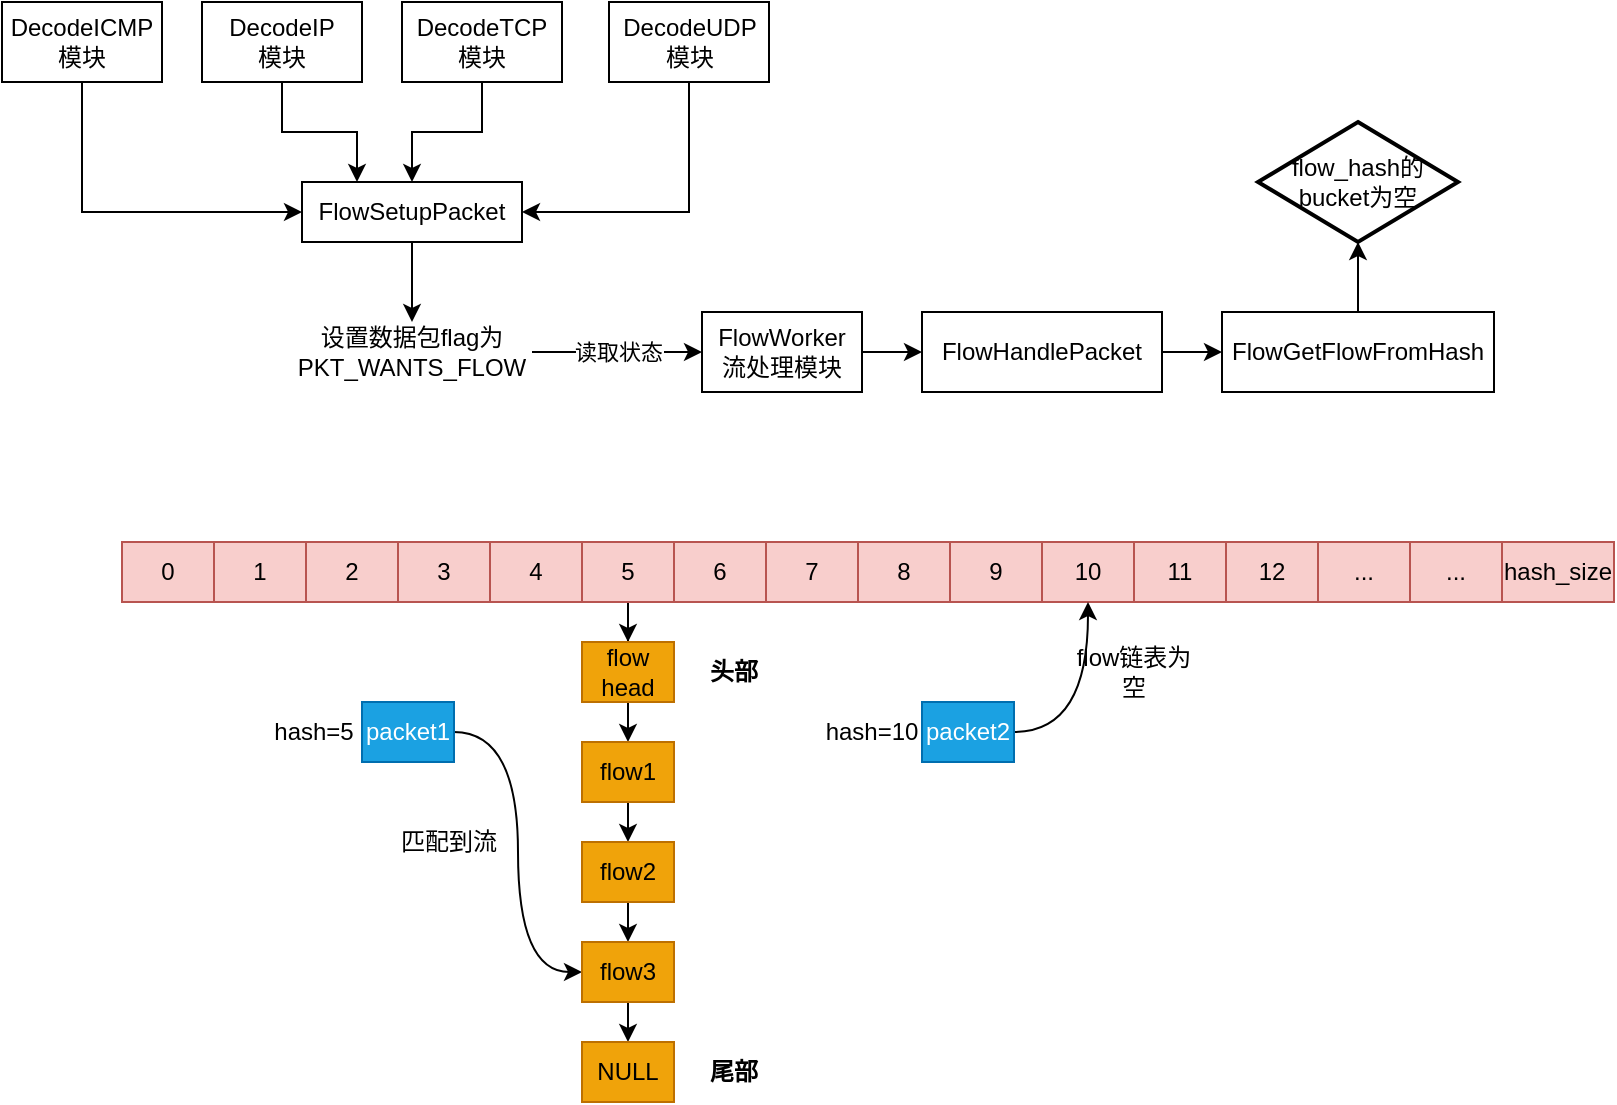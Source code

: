 <mxfile version="19.0.3" type="device"><diagram id="WUxzfDFSMqVaj2RLjJZc" name="第 1 页"><mxGraphModel dx="868" dy="553" grid="1" gridSize="10" guides="1" tooltips="1" connect="1" arrows="1" fold="1" page="1" pageScale="1" pageWidth="827" pageHeight="1169" math="0" shadow="0"><root><mxCell id="0"/><mxCell id="1" parent="0"/><mxCell id="Ludl4_b_G2u9jFd84prc-8" style="edgeStyle=orthogonalEdgeStyle;rounded=0;orthogonalLoop=1;jettySize=auto;html=1;exitX=0.5;exitY=1;exitDx=0;exitDy=0;entryX=0;entryY=0.5;entryDx=0;entryDy=0;" parent="1" source="Ludl4_b_G2u9jFd84prc-1" target="Ludl4_b_G2u9jFd84prc-6" edge="1"><mxGeometry relative="1" as="geometry"/></mxCell><mxCell id="Ludl4_b_G2u9jFd84prc-1" value="DecodeICMP&lt;br&gt;模块" style="rounded=0;whiteSpace=wrap;html=1;fillColor=none;" parent="1" vertex="1"><mxGeometry x="4" y="120" width="80" height="40" as="geometry"/></mxCell><mxCell id="Ludl4_b_G2u9jFd84prc-9" style="edgeStyle=orthogonalEdgeStyle;rounded=0;orthogonalLoop=1;jettySize=auto;html=1;exitX=0.5;exitY=1;exitDx=0;exitDy=0;entryX=0.25;entryY=0;entryDx=0;entryDy=0;" parent="1" source="Ludl4_b_G2u9jFd84prc-2" target="Ludl4_b_G2u9jFd84prc-6" edge="1"><mxGeometry relative="1" as="geometry"/></mxCell><mxCell id="Ludl4_b_G2u9jFd84prc-2" value="DecodeIP&lt;br&gt;模块" style="rounded=0;whiteSpace=wrap;html=1;fillColor=none;" parent="1" vertex="1"><mxGeometry x="104" y="120" width="80" height="40" as="geometry"/></mxCell><mxCell id="Ludl4_b_G2u9jFd84prc-11" style="edgeStyle=orthogonalEdgeStyle;rounded=0;orthogonalLoop=1;jettySize=auto;html=1;exitX=0.5;exitY=1;exitDx=0;exitDy=0;entryX=1;entryY=0.5;entryDx=0;entryDy=0;" parent="1" source="Ludl4_b_G2u9jFd84prc-3" target="Ludl4_b_G2u9jFd84prc-6" edge="1"><mxGeometry relative="1" as="geometry"/></mxCell><mxCell id="Ludl4_b_G2u9jFd84prc-3" value="DecodeUDP&lt;br&gt;模块" style="rounded=0;whiteSpace=wrap;html=1;fillColor=none;" parent="1" vertex="1"><mxGeometry x="307.5" y="120" width="80" height="40" as="geometry"/></mxCell><mxCell id="Ludl4_b_G2u9jFd84prc-10" style="edgeStyle=orthogonalEdgeStyle;rounded=0;orthogonalLoop=1;jettySize=auto;html=1;exitX=0.5;exitY=1;exitDx=0;exitDy=0;entryX=0.5;entryY=0;entryDx=0;entryDy=0;" parent="1" source="Ludl4_b_G2u9jFd84prc-4" target="Ludl4_b_G2u9jFd84prc-6" edge="1"><mxGeometry relative="1" as="geometry"/></mxCell><mxCell id="Ludl4_b_G2u9jFd84prc-4" value="DecodeTCP&lt;br&gt;模块" style="rounded=0;whiteSpace=wrap;html=1;fillColor=none;" parent="1" vertex="1"><mxGeometry x="204" y="120" width="80" height="40" as="geometry"/></mxCell><mxCell id="Ludl4_b_G2u9jFd84prc-14" style="edgeStyle=orthogonalEdgeStyle;rounded=0;orthogonalLoop=1;jettySize=auto;html=1;exitX=0.5;exitY=1;exitDx=0;exitDy=0;" parent="1" source="Ludl4_b_G2u9jFd84prc-6" target="Ludl4_b_G2u9jFd84prc-13" edge="1"><mxGeometry relative="1" as="geometry"/></mxCell><mxCell id="Ludl4_b_G2u9jFd84prc-6" value="&lt;span style=&quot;text-align: left;&quot;&gt;FlowSetupPacket&lt;/span&gt;" style="rounded=0;whiteSpace=wrap;html=1;fillColor=none;" parent="1" vertex="1"><mxGeometry x="154" y="210" width="110" height="30" as="geometry"/></mxCell><mxCell id="Ludl4_b_G2u9jFd84prc-17" value="读取状态" style="edgeStyle=orthogonalEdgeStyle;rounded=0;orthogonalLoop=1;jettySize=auto;html=1;exitX=1;exitY=0.5;exitDx=0;exitDy=0;entryX=0;entryY=0.5;entryDx=0;entryDy=0;" parent="1" source="Ludl4_b_G2u9jFd84prc-13" target="Ludl4_b_G2u9jFd84prc-16" edge="1"><mxGeometry relative="1" as="geometry"/></mxCell><mxCell id="Ludl4_b_G2u9jFd84prc-13" value="设置数据包flag为PKT_WANTS_FLOW" style="text;html=1;strokeColor=none;fillColor=none;align=center;verticalAlign=middle;whiteSpace=wrap;rounded=0;" parent="1" vertex="1"><mxGeometry x="149" y="280" width="120" height="30" as="geometry"/></mxCell><mxCell id="NjJbTPBFah3GUskyazJm-2" value="" style="edgeStyle=orthogonalEdgeStyle;rounded=0;orthogonalLoop=1;jettySize=auto;html=1;" edge="1" parent="1" source="Ludl4_b_G2u9jFd84prc-16" target="Ludl4_b_G2u9jFd84prc-18"><mxGeometry relative="1" as="geometry"/></mxCell><mxCell id="Ludl4_b_G2u9jFd84prc-16" value="FlowWorker&lt;br&gt;流处理模块" style="rounded=0;whiteSpace=wrap;html=1;fillColor=none;" parent="1" vertex="1"><mxGeometry x="354" y="275" width="80" height="40" as="geometry"/></mxCell><mxCell id="NjJbTPBFah3GUskyazJm-3" value="" style="edgeStyle=orthogonalEdgeStyle;rounded=0;orthogonalLoop=1;jettySize=auto;html=1;" edge="1" parent="1" source="Ludl4_b_G2u9jFd84prc-18" target="NjJbTPBFah3GUskyazJm-1"><mxGeometry relative="1" as="geometry"/></mxCell><mxCell id="Ludl4_b_G2u9jFd84prc-18" value="FlowHandlePacket" style="rounded=0;whiteSpace=wrap;html=1;fillColor=none;" parent="1" vertex="1"><mxGeometry x="464" y="275" width="120" height="40" as="geometry"/></mxCell><mxCell id="NjJbTPBFah3GUskyazJm-7" value="" style="edgeStyle=orthogonalEdgeStyle;rounded=0;orthogonalLoop=1;jettySize=auto;html=1;" edge="1" parent="1" source="NjJbTPBFah3GUskyazJm-1" target="NjJbTPBFah3GUskyazJm-6"><mxGeometry relative="1" as="geometry"/></mxCell><mxCell id="NjJbTPBFah3GUskyazJm-1" value="FlowGetFlowFromHash" style="rounded=0;whiteSpace=wrap;html=1;fillColor=none;" vertex="1" parent="1"><mxGeometry x="614" y="275" width="136" height="40" as="geometry"/></mxCell><mxCell id="NjJbTPBFah3GUskyazJm-6" value="flow_hash的bucket为空" style="strokeWidth=2;html=1;shape=mxgraph.flowchart.decision;whiteSpace=wrap;fillColor=none;" vertex="1" parent="1"><mxGeometry x="632" y="180" width="100" height="60" as="geometry"/></mxCell><mxCell id="NjJbTPBFah3GUskyazJm-8" value="0" style="rounded=0;whiteSpace=wrap;html=1;fillColor=#f8cecc;strokeColor=#b85450;" vertex="1" parent="1"><mxGeometry x="64" y="390" width="46" height="30" as="geometry"/></mxCell><mxCell id="NjJbTPBFah3GUskyazJm-9" value="1" style="rounded=0;whiteSpace=wrap;html=1;fillColor=#f8cecc;strokeColor=#b85450;" vertex="1" parent="1"><mxGeometry x="110" y="390" width="46" height="30" as="geometry"/></mxCell><mxCell id="NjJbTPBFah3GUskyazJm-12" value="2" style="rounded=0;whiteSpace=wrap;html=1;fillColor=#f8cecc;strokeColor=#b85450;" vertex="1" parent="1"><mxGeometry x="156" y="390" width="46" height="30" as="geometry"/></mxCell><mxCell id="NjJbTPBFah3GUskyazJm-13" value="3" style="rounded=0;whiteSpace=wrap;html=1;fillColor=#f8cecc;strokeColor=#b85450;" vertex="1" parent="1"><mxGeometry x="202" y="390" width="46" height="30" as="geometry"/></mxCell><mxCell id="NjJbTPBFah3GUskyazJm-14" value="4" style="rounded=0;whiteSpace=wrap;html=1;fillColor=#f8cecc;strokeColor=#b85450;" vertex="1" parent="1"><mxGeometry x="248" y="390" width="46" height="30" as="geometry"/></mxCell><mxCell id="NjJbTPBFah3GUskyazJm-30" style="edgeStyle=orthogonalEdgeStyle;rounded=0;orthogonalLoop=1;jettySize=auto;html=1;exitX=0.5;exitY=1;exitDx=0;exitDy=0;" edge="1" parent="1" source="NjJbTPBFah3GUskyazJm-15" target="NjJbTPBFah3GUskyazJm-29"><mxGeometry relative="1" as="geometry"/></mxCell><mxCell id="NjJbTPBFah3GUskyazJm-15" value="5" style="rounded=0;whiteSpace=wrap;html=1;fillColor=#f8cecc;strokeColor=#b85450;" vertex="1" parent="1"><mxGeometry x="294" y="390" width="46" height="30" as="geometry"/></mxCell><mxCell id="NjJbTPBFah3GUskyazJm-16" value="6" style="rounded=0;whiteSpace=wrap;html=1;fillColor=#f8cecc;strokeColor=#b85450;" vertex="1" parent="1"><mxGeometry x="340" y="390" width="46" height="30" as="geometry"/></mxCell><mxCell id="NjJbTPBFah3GUskyazJm-17" value="7" style="rounded=0;whiteSpace=wrap;html=1;fillColor=#f8cecc;strokeColor=#b85450;" vertex="1" parent="1"><mxGeometry x="386" y="390" width="46" height="30" as="geometry"/></mxCell><mxCell id="NjJbTPBFah3GUskyazJm-18" value="8" style="rounded=0;whiteSpace=wrap;html=1;fillColor=#f8cecc;strokeColor=#b85450;" vertex="1" parent="1"><mxGeometry x="432" y="390" width="46" height="30" as="geometry"/></mxCell><mxCell id="NjJbTPBFah3GUskyazJm-19" value="9" style="rounded=0;whiteSpace=wrap;html=1;fillColor=#f8cecc;strokeColor=#b85450;" vertex="1" parent="1"><mxGeometry x="478" y="390" width="46" height="30" as="geometry"/></mxCell><mxCell id="NjJbTPBFah3GUskyazJm-20" value="10" style="rounded=0;whiteSpace=wrap;html=1;fillColor=#f8cecc;strokeColor=#b85450;" vertex="1" parent="1"><mxGeometry x="524" y="390" width="46" height="30" as="geometry"/></mxCell><mxCell id="NjJbTPBFah3GUskyazJm-21" value="11" style="rounded=0;whiteSpace=wrap;html=1;fillColor=#f8cecc;strokeColor=#b85450;" vertex="1" parent="1"><mxGeometry x="570" y="390" width="46" height="30" as="geometry"/></mxCell><mxCell id="NjJbTPBFah3GUskyazJm-22" value="12" style="rounded=0;whiteSpace=wrap;html=1;fillColor=#f8cecc;strokeColor=#b85450;" vertex="1" parent="1"><mxGeometry x="616" y="390" width="46" height="30" as="geometry"/></mxCell><mxCell id="NjJbTPBFah3GUskyazJm-23" value="..." style="rounded=0;whiteSpace=wrap;html=1;fillColor=#f8cecc;strokeColor=#b85450;" vertex="1" parent="1"><mxGeometry x="662" y="390" width="46" height="30" as="geometry"/></mxCell><mxCell id="NjJbTPBFah3GUskyazJm-24" value="..." style="rounded=0;whiteSpace=wrap;html=1;fillColor=#f8cecc;strokeColor=#b85450;" vertex="1" parent="1"><mxGeometry x="708" y="390" width="46" height="30" as="geometry"/></mxCell><mxCell id="NjJbTPBFah3GUskyazJm-25" value="hash_size" style="rounded=0;whiteSpace=wrap;html=1;fillColor=#f8cecc;strokeColor=#b85450;" vertex="1" parent="1"><mxGeometry x="754" y="390" width="56" height="30" as="geometry"/></mxCell><mxCell id="NjJbTPBFah3GUskyazJm-44" style="edgeStyle=orthogonalEdgeStyle;rounded=0;orthogonalLoop=1;jettySize=auto;html=1;exitX=1;exitY=0.5;exitDx=0;exitDy=0;entryX=0;entryY=0.5;entryDx=0;entryDy=0;curved=1;" edge="1" parent="1" source="NjJbTPBFah3GUskyazJm-27" target="NjJbTPBFah3GUskyazJm-35"><mxGeometry relative="1" as="geometry"><Array as="points"><mxPoint x="262" y="485"/><mxPoint x="262" y="605"/></Array></mxGeometry></mxCell><mxCell id="NjJbTPBFah3GUskyazJm-27" value="packet1" style="rounded=0;whiteSpace=wrap;html=1;fillColor=#1ba1e2;fontColor=#ffffff;strokeColor=#006EAF;" vertex="1" parent="1"><mxGeometry x="184" y="470" width="46" height="30" as="geometry"/></mxCell><mxCell id="NjJbTPBFah3GUskyazJm-28" value="hash=5" style="text;html=1;strokeColor=none;fillColor=none;align=center;verticalAlign=middle;whiteSpace=wrap;rounded=0;" vertex="1" parent="1"><mxGeometry x="140" y="470" width="40" height="30" as="geometry"/></mxCell><mxCell id="NjJbTPBFah3GUskyazJm-40" style="edgeStyle=orthogonalEdgeStyle;rounded=0;orthogonalLoop=1;jettySize=auto;html=1;exitX=0.5;exitY=1;exitDx=0;exitDy=0;entryX=0.5;entryY=0;entryDx=0;entryDy=0;" edge="1" parent="1" source="NjJbTPBFah3GUskyazJm-29" target="NjJbTPBFah3GUskyazJm-31"><mxGeometry relative="1" as="geometry"/></mxCell><mxCell id="NjJbTPBFah3GUskyazJm-29" value="flow&lt;br&gt;head" style="rounded=0;whiteSpace=wrap;html=1;fillColor=#f0a30a;strokeColor=#BD7000;fontColor=#000000;" vertex="1" parent="1"><mxGeometry x="294" y="440" width="46" height="30" as="geometry"/></mxCell><mxCell id="NjJbTPBFah3GUskyazJm-41" style="edgeStyle=orthogonalEdgeStyle;rounded=0;orthogonalLoop=1;jettySize=auto;html=1;exitX=0.5;exitY=1;exitDx=0;exitDy=0;entryX=0.5;entryY=0;entryDx=0;entryDy=0;" edge="1" parent="1" source="NjJbTPBFah3GUskyazJm-31" target="NjJbTPBFah3GUskyazJm-34"><mxGeometry relative="1" as="geometry"/></mxCell><mxCell id="NjJbTPBFah3GUskyazJm-31" value="flow1" style="rounded=0;whiteSpace=wrap;html=1;fillColor=#f0a30a;strokeColor=#BD7000;fontColor=#000000;" vertex="1" parent="1"><mxGeometry x="294" y="490" width="46" height="30" as="geometry"/></mxCell><mxCell id="NjJbTPBFah3GUskyazJm-42" style="edgeStyle=orthogonalEdgeStyle;rounded=0;orthogonalLoop=1;jettySize=auto;html=1;exitX=0.5;exitY=1;exitDx=0;exitDy=0;entryX=0.5;entryY=0;entryDx=0;entryDy=0;" edge="1" parent="1" source="NjJbTPBFah3GUskyazJm-34" target="NjJbTPBFah3GUskyazJm-35"><mxGeometry relative="1" as="geometry"/></mxCell><mxCell id="NjJbTPBFah3GUskyazJm-34" value="flow2" style="rounded=0;whiteSpace=wrap;html=1;fillColor=#f0a30a;strokeColor=#BD7000;fontColor=#000000;" vertex="1" parent="1"><mxGeometry x="294" y="540" width="46" height="30" as="geometry"/></mxCell><mxCell id="NjJbTPBFah3GUskyazJm-43" style="edgeStyle=orthogonalEdgeStyle;rounded=0;orthogonalLoop=1;jettySize=auto;html=1;exitX=0.5;exitY=1;exitDx=0;exitDy=0;entryX=0.5;entryY=0;entryDx=0;entryDy=0;" edge="1" parent="1" source="NjJbTPBFah3GUskyazJm-35" target="NjJbTPBFah3GUskyazJm-36"><mxGeometry relative="1" as="geometry"/></mxCell><mxCell id="NjJbTPBFah3GUskyazJm-35" value="flow3" style="rounded=0;whiteSpace=wrap;html=1;fillColor=#f0a30a;strokeColor=#BD7000;fontColor=#000000;" vertex="1" parent="1"><mxGeometry x="294" y="590" width="46" height="30" as="geometry"/></mxCell><mxCell id="NjJbTPBFah3GUskyazJm-36" value="NULL" style="rounded=0;whiteSpace=wrap;html=1;fillColor=#f0a30a;strokeColor=#BD7000;fontColor=#000000;" vertex="1" parent="1"><mxGeometry x="294" y="640" width="46" height="30" as="geometry"/></mxCell><mxCell id="NjJbTPBFah3GUskyazJm-37" value="&lt;b&gt;尾部&lt;/b&gt;" style="text;html=1;strokeColor=none;fillColor=none;align=center;verticalAlign=middle;whiteSpace=wrap;rounded=0;" vertex="1" parent="1"><mxGeometry x="340" y="640" width="60" height="30" as="geometry"/></mxCell><mxCell id="NjJbTPBFah3GUskyazJm-38" value="&lt;b&gt;头部&lt;/b&gt;" style="text;html=1;strokeColor=none;fillColor=none;align=center;verticalAlign=middle;whiteSpace=wrap;rounded=0;" vertex="1" parent="1"><mxGeometry x="340" y="440" width="60" height="30" as="geometry"/></mxCell><mxCell id="NjJbTPBFah3GUskyazJm-46" value="匹配到流" style="text;html=1;strokeColor=none;fillColor=none;align=center;verticalAlign=middle;whiteSpace=wrap;rounded=0;" vertex="1" parent="1"><mxGeometry x="200" y="530" width="55" height="20" as="geometry"/></mxCell><mxCell id="NjJbTPBFah3GUskyazJm-49" style="edgeStyle=orthogonalEdgeStyle;curved=1;rounded=0;orthogonalLoop=1;jettySize=auto;html=1;exitX=1;exitY=0.5;exitDx=0;exitDy=0;entryX=0.5;entryY=1;entryDx=0;entryDy=0;" edge="1" parent="1" source="NjJbTPBFah3GUskyazJm-47" target="NjJbTPBFah3GUskyazJm-20"><mxGeometry relative="1" as="geometry"/></mxCell><mxCell id="NjJbTPBFah3GUskyazJm-47" value="packet2" style="rounded=0;whiteSpace=wrap;html=1;fillColor=#1ba1e2;fontColor=#ffffff;strokeColor=#006EAF;" vertex="1" parent="1"><mxGeometry x="464" y="470" width="46" height="30" as="geometry"/></mxCell><mxCell id="NjJbTPBFah3GUskyazJm-48" value="hash=10" style="text;html=1;strokeColor=none;fillColor=none;align=center;verticalAlign=middle;whiteSpace=wrap;rounded=0;" vertex="1" parent="1"><mxGeometry x="417" y="470" width="44" height="30" as="geometry"/></mxCell><mxCell id="NjJbTPBFah3GUskyazJm-50" value="flow链表为空" style="text;html=1;strokeColor=none;fillColor=none;align=center;verticalAlign=middle;whiteSpace=wrap;rounded=0;" vertex="1" parent="1"><mxGeometry x="540" y="440" width="60" height="30" as="geometry"/></mxCell></root></mxGraphModel></diagram></mxfile>